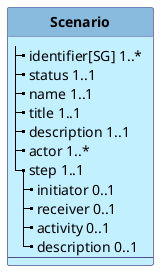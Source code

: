@startuml
'skinparam linetype ortho
skinparam linetype polyline
hide circle
hide stereotype

'!pragma layout smetana

skinparam class<<MD>> {
 BorderColor DarkSlateGray
 BackgroundColor WhiteSmoke
 HeaderBackgroundColor #909090
}

skinparam class<<TM>> {
 BorderColor #505090
 BackgroundColor APPLICATION
 HeaderBackgroundColor #8bd
}


    class "**Scenario**" as Scenario<<TM>> {
        |_ identifier[SG] 1..*   
        |_ status 1..1
        |_ name 1..1
        |_ title 1..1
        |_ description 1..1
        |_ actor 1..*
        |_ step 1..1
          |_ initiator 0..1
          |_ receiver 0..1
          |_ activity 0..1
          |_ description 0..1
        --
    }

    
@enduml